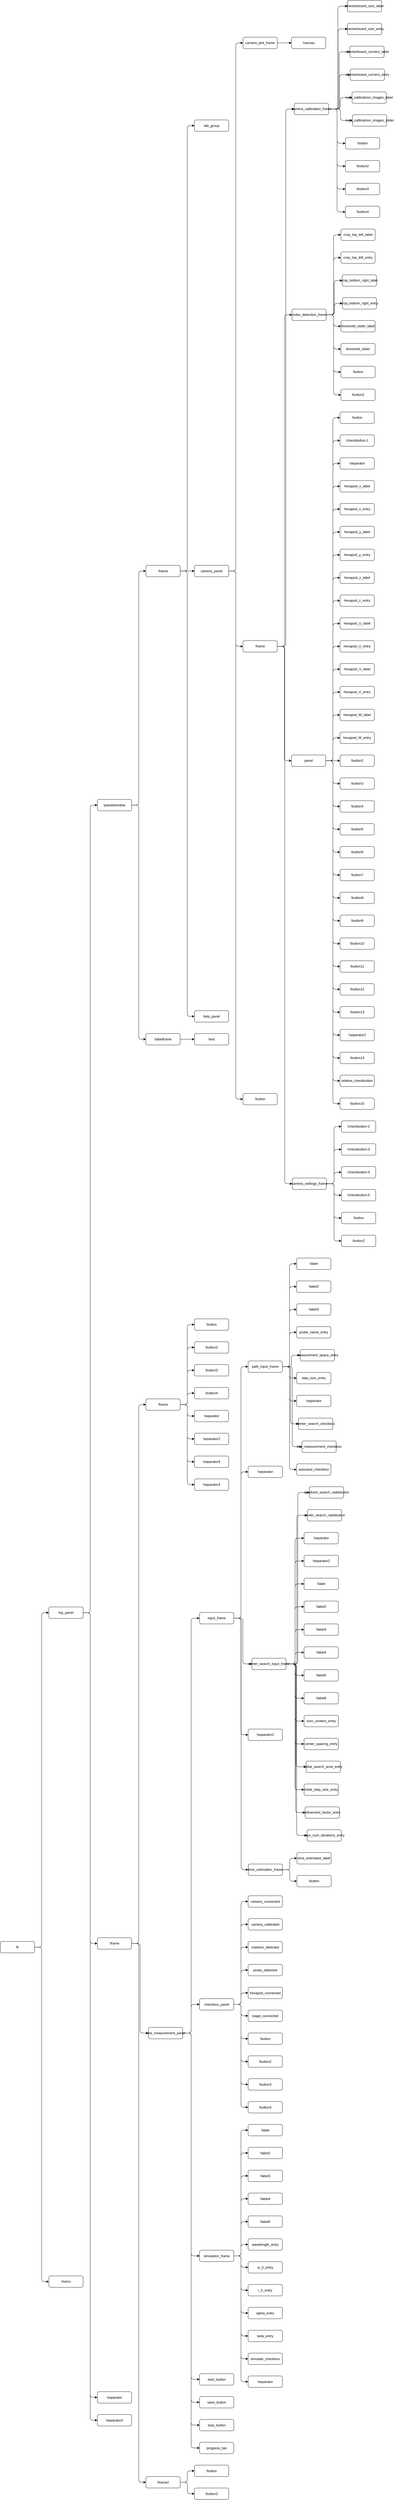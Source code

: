 <mxfile>
    <diagram name="Page-1" id="0">
        <mxGraphModel dx="4080" dy="2495" grid="1" gridSize="10" guides="1" tooltips="1" connect="1" arrows="1" fold="1" page="1" pageScale="1" pageWidth="827" pageHeight="1169" math="0" shadow="0">
            <root>
                <mxCell id="0"/>
                <mxCell id="1" parent="0"/>
                <mxCell id="2" value="tk" style="rounded=1;whiteSpace=wrap;html=1;" parent="1" vertex="1">
                    <mxGeometry y="7799.3" width="120" height="40" as="geometry"/>
                </mxCell>
                <mxCell id="3" value="top_panel" style="rounded=1;whiteSpace=wrap;html=1;" parent="1" vertex="1">
                    <mxGeometry x="170" y="6629.156" width="120" height="40" as="geometry"/>
                </mxCell>
                <mxCell id="4" value="!panedwindow" style="rounded=1;whiteSpace=wrap;html=1;" parent="1" vertex="1">
                    <mxGeometry x="340" y="3803.796" width="120" height="40" as="geometry"/>
                </mxCell>
                <mxCell id="5" value="!frame" style="rounded=1;whiteSpace=wrap;html=1;" parent="1" vertex="1">
                    <mxGeometry x="510" y="2984.756" width="120" height="40" as="geometry"/>
                </mxCell>
                <mxCell id="6" value="tab_group" style="rounded=1;whiteSpace=wrap;html=1;" parent="1" vertex="1">
                    <mxGeometry x="680" y="1426.676" width="120" height="40" as="geometry"/>
                </mxCell>
                <mxCell id="7" value="camera_panel" style="rounded=1;whiteSpace=wrap;html=1;" parent="1" vertex="1">
                    <mxGeometry x="680" y="2984.756" width="120" height="40" as="geometry"/>
                </mxCell>
                <mxCell id="8" value="camera_plot_frame" style="rounded=1;whiteSpace=wrap;html=1;" parent="1" vertex="1">
                    <mxGeometry x="850" y="1137.156" width="120" height="40" as="geometry"/>
                </mxCell>
                <mxCell id="9" value="!canvas" style="rounded=1;whiteSpace=wrap;html=1;" parent="1" vertex="1">
                    <mxGeometry x="1020" y="1137.156" width="120" height="40" as="geometry"/>
                </mxCell>
                <mxCell id="10" value="!frame" style="rounded=1;whiteSpace=wrap;html=1;" parent="1" vertex="1">
                    <mxGeometry x="850" y="3248.356" width="120" height="40" as="geometry"/>
                </mxCell>
                <mxCell id="11" value="camera_calibration_frame" style="rounded=1;whiteSpace=wrap;html=1;" parent="1" vertex="1">
                    <mxGeometry x="1029.5" y="1368.356" width="120" height="40" as="geometry"/>
                </mxCell>
                <mxCell id="12" value="checkerboard_size_label" style="rounded=1;whiteSpace=wrap;html=1;" parent="1" vertex="1">
                    <mxGeometry x="1215.5" y="1008.356" width="120" height="40" as="geometry"/>
                </mxCell>
                <mxCell id="13" value="checkerboard_size_entry" style="rounded=1;whiteSpace=wrap;html=1;" parent="1" vertex="1">
                    <mxGeometry x="1216.0" y="1088.356" width="120" height="40" as="geometry"/>
                </mxCell>
                <mxCell id="14" value="checkerboard_corners_label" style="rounded=1;whiteSpace=wrap;html=1;" parent="1" vertex="1">
                    <mxGeometry x="1224.5" y="1168.356" width="120" height="40" as="geometry"/>
                </mxCell>
                <mxCell id="15" value="checkerboard_corners_entry" style="rounded=1;whiteSpace=wrap;html=1;" parent="1" vertex="1">
                    <mxGeometry x="1225.5" y="1248.356" width="120" height="40" as="geometry"/>
                </mxCell>
                <mxCell id="16" value="num_calibratrion_images_label" style="rounded=1;whiteSpace=wrap;html=1;" parent="1" vertex="1">
                    <mxGeometry x="1232" y="1328.356" width="120" height="40" as="geometry"/>
                </mxCell>
                <mxCell id="17" value="num_calibratrion_images_slider" style="rounded=1;whiteSpace=wrap;html=1;" parent="1" vertex="1">
                    <mxGeometry x="1233.5" y="1408.356" width="120" height="40" as="geometry"/>
                </mxCell>
                <mxCell id="18" value="!button" style="rounded=1;whiteSpace=wrap;html=1;" parent="1" vertex="1">
                    <mxGeometry x="1209.0" y="1488.356" width="120" height="40" as="geometry"/>
                </mxCell>
                <mxCell id="19" value="!button2" style="rounded=1;whiteSpace=wrap;html=1;" parent="1" vertex="1">
                    <mxGeometry x="1209.0" y="1568.356" width="120" height="40" as="geometry"/>
                </mxCell>
                <mxCell id="20" value="!button3" style="rounded=1;whiteSpace=wrap;html=1;" parent="1" vertex="1">
                    <mxGeometry x="1209.0" y="1648.356" width="120" height="40" as="geometry"/>
                </mxCell>
                <mxCell id="21" value="!button4" style="rounded=1;whiteSpace=wrap;html=1;" parent="1" vertex="1">
                    <mxGeometry x="1209.0" y="1728.356" width="120" height="40" as="geometry"/>
                </mxCell>
                <mxCell id="22" value="probe_detection_frame" style="rounded=1;whiteSpace=wrap;html=1;" parent="1" vertex="1">
                    <mxGeometry x="1021.5" y="2088.356" width="120" height="40" as="geometry"/>
                </mxCell>
                <mxCell id="23" value="crop_top_left_label" style="rounded=1;whiteSpace=wrap;html=1;" parent="1" vertex="1">
                    <mxGeometry x="1193" y="1808.356" width="120" height="40" as="geometry"/>
                </mxCell>
                <mxCell id="24" value="crop_top_left_entry" style="rounded=1;whiteSpace=wrap;html=1;" parent="1" vertex="1">
                    <mxGeometry x="1193" y="1888.356" width="120" height="40" as="geometry"/>
                </mxCell>
                <mxCell id="25" value="crop_bottom_right_label" style="rounded=1;whiteSpace=wrap;html=1;" parent="1" vertex="1">
                    <mxGeometry x="1197.5" y="1968.356" width="120" height="40" as="geometry"/>
                </mxCell>
                <mxCell id="26" value="crop_bottom_right_entry" style="rounded=1;whiteSpace=wrap;html=1;" parent="1" vertex="1">
                    <mxGeometry x="1198" y="2048.356" width="120" height="40" as="geometry"/>
                </mxCell>
                <mxCell id="27" value="threshold_slider_label" style="rounded=1;whiteSpace=wrap;html=1;" parent="1" vertex="1">
                    <mxGeometry x="1193" y="2128.356" width="120" height="40" as="geometry"/>
                </mxCell>
                <mxCell id="28" value="threshold_slider" style="rounded=1;whiteSpace=wrap;html=1;" parent="1" vertex="1">
                    <mxGeometry x="1193" y="2208.356" width="120" height="40" as="geometry"/>
                </mxCell>
                <mxCell id="29" value="!button" style="rounded=1;whiteSpace=wrap;html=1;" parent="1" vertex="1">
                    <mxGeometry x="1193" y="2288.356" width="120" height="40" as="geometry"/>
                </mxCell>
                <mxCell id="30" value="!button2" style="rounded=1;whiteSpace=wrap;html=1;" parent="1" vertex="1">
                    <mxGeometry x="1193" y="2368.356" width="120" height="40" as="geometry"/>
                </mxCell>
                <mxCell id="31" value="panel" style="rounded=1;whiteSpace=wrap;html=1;" parent="1" vertex="1">
                    <mxGeometry x="1020" y="3648.356" width="120" height="40" as="geometry"/>
                </mxCell>
                <mxCell id="32" value="!button" style="rounded=1;whiteSpace=wrap;html=1;" parent="1" vertex="1">
                    <mxGeometry x="1190" y="2448.356" width="120" height="40" as="geometry"/>
                </mxCell>
                <mxCell id="33" value="!checkbutton-1" style="rounded=1;whiteSpace=wrap;html=1;" parent="1" vertex="1">
                    <mxGeometry x="1190" y="2528.356" width="120" height="40" as="geometry"/>
                </mxCell>
                <mxCell id="34" value="!separator" style="rounded=1;whiteSpace=wrap;html=1;" parent="1" vertex="1">
                    <mxGeometry x="1190" y="2608.356" width="120" height="40" as="geometry"/>
                </mxCell>
                <mxCell id="35" value="hexapod_x_label" style="rounded=1;whiteSpace=wrap;html=1;" parent="1" vertex="1">
                    <mxGeometry x="1190" y="2688.356" width="120" height="40" as="geometry"/>
                </mxCell>
                <mxCell id="36" value="hexapod_x_entry" style="rounded=1;whiteSpace=wrap;html=1;" parent="1" vertex="1">
                    <mxGeometry x="1190" y="2768.356" width="120" height="40" as="geometry"/>
                </mxCell>
                <mxCell id="37" value="hexapod_y_label" style="rounded=1;whiteSpace=wrap;html=1;" parent="1" vertex="1">
                    <mxGeometry x="1190" y="2848.356" width="120" height="40" as="geometry"/>
                </mxCell>
                <mxCell id="38" value="hexapod_y_entry" style="rounded=1;whiteSpace=wrap;html=1;" parent="1" vertex="1">
                    <mxGeometry x="1190" y="2928.356" width="120" height="40" as="geometry"/>
                </mxCell>
                <mxCell id="39" value="hexapod_z_label" style="rounded=1;whiteSpace=wrap;html=1;" parent="1" vertex="1">
                    <mxGeometry x="1190" y="3008.356" width="120" height="40" as="geometry"/>
                </mxCell>
                <mxCell id="40" value="hexapod_z_entry" style="rounded=1;whiteSpace=wrap;html=1;" parent="1" vertex="1">
                    <mxGeometry x="1190" y="3088.356" width="120" height="40" as="geometry"/>
                </mxCell>
                <mxCell id="41" value="hexapod_U_label" style="rounded=1;whiteSpace=wrap;html=1;" parent="1" vertex="1">
                    <mxGeometry x="1190" y="3168.356" width="120" height="40" as="geometry"/>
                </mxCell>
                <mxCell id="42" value="hexapod_U_entry" style="rounded=1;whiteSpace=wrap;html=1;" parent="1" vertex="1">
                    <mxGeometry x="1190" y="3248.356" width="120" height="40" as="geometry"/>
                </mxCell>
                <mxCell id="43" value="hexapod_V_label" style="rounded=1;whiteSpace=wrap;html=1;" parent="1" vertex="1">
                    <mxGeometry x="1190" y="3328.356" width="120" height="40" as="geometry"/>
                </mxCell>
                <mxCell id="44" value="hexapod_V_entry" style="rounded=1;whiteSpace=wrap;html=1;" parent="1" vertex="1">
                    <mxGeometry x="1190" y="3408.356" width="120" height="40" as="geometry"/>
                </mxCell>
                <mxCell id="45" value="hexapod_W_label" style="rounded=1;whiteSpace=wrap;html=1;" parent="1" vertex="1">
                    <mxGeometry x="1190" y="3488.356" width="120" height="40" as="geometry"/>
                </mxCell>
                <mxCell id="46" value="hexapod_W_entry" style="rounded=1;whiteSpace=wrap;html=1;" parent="1" vertex="1">
                    <mxGeometry x="1190" y="3568.356" width="120" height="40" as="geometry"/>
                </mxCell>
                <mxCell id="47" value="!button2" style="rounded=1;whiteSpace=wrap;html=1;" parent="1" vertex="1">
                    <mxGeometry x="1190" y="3648.356" width="120" height="40" as="geometry"/>
                </mxCell>
                <mxCell id="48" value="!button3" style="rounded=1;whiteSpace=wrap;html=1;" parent="1" vertex="1">
                    <mxGeometry x="1190" y="3728.356" width="120" height="40" as="geometry"/>
                </mxCell>
                <mxCell id="49" value="!button4" style="rounded=1;whiteSpace=wrap;html=1;" parent="1" vertex="1">
                    <mxGeometry x="1190" y="3808.356" width="120" height="40" as="geometry"/>
                </mxCell>
                <mxCell id="50" value="!button5" style="rounded=1;whiteSpace=wrap;html=1;" parent="1" vertex="1">
                    <mxGeometry x="1190" y="3888.356" width="120" height="40" as="geometry"/>
                </mxCell>
                <mxCell id="51" value="!button6" style="rounded=1;whiteSpace=wrap;html=1;" parent="1" vertex="1">
                    <mxGeometry x="1190" y="3968.356" width="120" height="40" as="geometry"/>
                </mxCell>
                <mxCell id="52" value="!button7" style="rounded=1;whiteSpace=wrap;html=1;" parent="1" vertex="1">
                    <mxGeometry x="1190" y="4048.356" width="120" height="40" as="geometry"/>
                </mxCell>
                <mxCell id="53" value="!button8" style="rounded=1;whiteSpace=wrap;html=1;" parent="1" vertex="1">
                    <mxGeometry x="1190" y="4128.356" width="120" height="40" as="geometry"/>
                </mxCell>
                <mxCell id="54" value="!button9" style="rounded=1;whiteSpace=wrap;html=1;" parent="1" vertex="1">
                    <mxGeometry x="1190" y="4208.356" width="120" height="40" as="geometry"/>
                </mxCell>
                <mxCell id="55" value="!button10" style="rounded=1;whiteSpace=wrap;html=1;" parent="1" vertex="1">
                    <mxGeometry x="1190" y="4288.356" width="120" height="40" as="geometry"/>
                </mxCell>
                <mxCell id="56" value="!button11" style="rounded=1;whiteSpace=wrap;html=1;" parent="1" vertex="1">
                    <mxGeometry x="1190" y="4368.356" width="120" height="40" as="geometry"/>
                </mxCell>
                <mxCell id="57" value="!button12" style="rounded=1;whiteSpace=wrap;html=1;" parent="1" vertex="1">
                    <mxGeometry x="1190" y="4448.356" width="120" height="40" as="geometry"/>
                </mxCell>
                <mxCell id="58" value="!button13" style="rounded=1;whiteSpace=wrap;html=1;" parent="1" vertex="1">
                    <mxGeometry x="1190" y="4528.356" width="120" height="40" as="geometry"/>
                </mxCell>
                <mxCell id="59" value="!separator2" style="rounded=1;whiteSpace=wrap;html=1;" parent="1" vertex="1">
                    <mxGeometry x="1190" y="4608.356" width="120" height="40" as="geometry"/>
                </mxCell>
                <mxCell id="60" value="!button14" style="rounded=1;whiteSpace=wrap;html=1;" parent="1" vertex="1">
                    <mxGeometry x="1190" y="4688.356" width="120" height="40" as="geometry"/>
                </mxCell>
                <mxCell id="61" value="relative_checkbutton" style="rounded=1;whiteSpace=wrap;html=1;" parent="1" vertex="1">
                    <mxGeometry x="1190" y="4768.356" width="120" height="40" as="geometry"/>
                </mxCell>
                <mxCell id="62" value="!button15" style="rounded=1;whiteSpace=wrap;html=1;" parent="1" vertex="1">
                    <mxGeometry x="1190" y="4848.356" width="120" height="40" as="geometry"/>
                </mxCell>
                <mxCell id="63" value="camera_settings_frame" style="rounded=1;whiteSpace=wrap;html=1;" parent="1" vertex="1">
                    <mxGeometry x="1022.5" y="5128.356" width="120" height="40" as="geometry"/>
                </mxCell>
                <mxCell id="64" value="!checkbutton-2" style="rounded=1;whiteSpace=wrap;html=1;" parent="1" vertex="1">
                    <mxGeometry x="1195" y="4928.356" width="120" height="40" as="geometry"/>
                </mxCell>
                <mxCell id="65" value="!checkbutton-3" style="rounded=1;whiteSpace=wrap;html=1;" parent="1" vertex="1">
                    <mxGeometry x="1195" y="5008.356" width="120" height="40" as="geometry"/>
                </mxCell>
                <mxCell id="66" value="!checkbutton-4" style="rounded=1;whiteSpace=wrap;html=1;" parent="1" vertex="1">
                    <mxGeometry x="1195" y="5088.356" width="120" height="40" as="geometry"/>
                </mxCell>
                <mxCell id="67" value="!checkbutton-5" style="rounded=1;whiteSpace=wrap;html=1;" parent="1" vertex="1">
                    <mxGeometry x="1195" y="5168.356" width="120" height="40" as="geometry"/>
                </mxCell>
                <mxCell id="68" value="!button" style="rounded=1;whiteSpace=wrap;html=1;" parent="1" vertex="1">
                    <mxGeometry x="1195" y="5248.356" width="120" height="40" as="geometry"/>
                </mxCell>
                <mxCell id="69" value="!button2" style="rounded=1;whiteSpace=wrap;html=1;" parent="1" vertex="1">
                    <mxGeometry x="1195" y="5328.356" width="120" height="40" as="geometry"/>
                </mxCell>
                <mxCell id="70" value="!button" style="rounded=1;whiteSpace=wrap;html=1;" parent="1" vertex="1">
                    <mxGeometry x="850" y="4832.356" width="120" height="40" as="geometry"/>
                </mxCell>
                <mxCell id="71" value="help_panel" style="rounded=1;whiteSpace=wrap;html=1;" parent="1" vertex="1">
                    <mxGeometry x="680" y="4542.836" width="120" height="40" as="geometry"/>
                </mxCell>
                <mxCell id="72" value="!labelframe" style="rounded=1;whiteSpace=wrap;html=1;" parent="1" vertex="1">
                    <mxGeometry x="510" y="4622.836" width="120" height="40" as="geometry"/>
                </mxCell>
                <mxCell id="73" value="!text" style="rounded=1;whiteSpace=wrap;html=1;" parent="1" vertex="1">
                    <mxGeometry x="680" y="4622.836" width="120" height="40" as="geometry"/>
                </mxCell>
                <mxCell id="74" value="!frame" style="rounded=1;whiteSpace=wrap;html=1;" parent="1" vertex="1">
                    <mxGeometry x="340" y="7786.356" width="120" height="40" as="geometry"/>
                </mxCell>
                <mxCell id="75" value="!frame" style="rounded=1;whiteSpace=wrap;html=1;" parent="1" vertex="1">
                    <mxGeometry x="510" y="5901.156" width="120" height="40" as="geometry"/>
                </mxCell>
                <mxCell id="76" value="!button" style="rounded=1;whiteSpace=wrap;html=1;" parent="1" vertex="1">
                    <mxGeometry x="680" y="5621.156" width="120" height="40" as="geometry"/>
                </mxCell>
                <mxCell id="77" value="!button2" style="rounded=1;whiteSpace=wrap;html=1;" parent="1" vertex="1">
                    <mxGeometry x="680" y="5701.156" width="120" height="40" as="geometry"/>
                </mxCell>
                <mxCell id="78" value="!button3" style="rounded=1;whiteSpace=wrap;html=1;" parent="1" vertex="1">
                    <mxGeometry x="680" y="5781.156" width="120" height="40" as="geometry"/>
                </mxCell>
                <mxCell id="79" value="!button4" style="rounded=1;whiteSpace=wrap;html=1;" parent="1" vertex="1">
                    <mxGeometry x="680" y="5861.156" width="120" height="40" as="geometry"/>
                </mxCell>
                <mxCell id="80" value="!separator" style="rounded=1;whiteSpace=wrap;html=1;" parent="1" vertex="1">
                    <mxGeometry x="680" y="5941.156" width="120" height="40" as="geometry"/>
                </mxCell>
                <mxCell id="81" value="!separator2" style="rounded=1;whiteSpace=wrap;html=1;" parent="1" vertex="1">
                    <mxGeometry x="680" y="6021.156" width="120" height="40" as="geometry"/>
                </mxCell>
                <mxCell id="82" value="!separator3" style="rounded=1;whiteSpace=wrap;html=1;" parent="1" vertex="1">
                    <mxGeometry x="680" y="6101.156" width="120" height="40" as="geometry"/>
                </mxCell>
                <mxCell id="83" value="!separator4" style="rounded=1;whiteSpace=wrap;html=1;" parent="1" vertex="1">
                    <mxGeometry x="680" y="6181.156" width="120" height="40" as="geometry"/>
                </mxCell>
                <mxCell id="84" value="new_measurement_panel" style="rounded=1;whiteSpace=wrap;html=1;" parent="1" vertex="1">
                    <mxGeometry x="519.0" y="8099.956" width="120" height="40" as="geometry"/>
                </mxCell>
                <mxCell id="85" value="input_frame" style="rounded=1;whiteSpace=wrap;html=1;" parent="1" vertex="1">
                    <mxGeometry x="698.0" y="6648.356" width="120" height="40" as="geometry"/>
                </mxCell>
                <mxCell id="86" value="path_input_frame" style="rounded=1;whiteSpace=wrap;html=1;" parent="1" vertex="1">
                    <mxGeometry x="868.0" y="5768.356" width="120" height="40" as="geometry"/>
                </mxCell>
                <mxCell id="87" value="!label" style="rounded=1;whiteSpace=wrap;html=1;" parent="1" vertex="1">
                    <mxGeometry x="1038" y="5408.356" width="120" height="40" as="geometry"/>
                </mxCell>
                <mxCell id="88" value="!label2" style="rounded=1;whiteSpace=wrap;html=1;" parent="1" vertex="1">
                    <mxGeometry x="1038" y="5488.356" width="120" height="40" as="geometry"/>
                </mxCell>
                <mxCell id="89" value="!label3" style="rounded=1;whiteSpace=wrap;html=1;" parent="1" vertex="1">
                    <mxGeometry x="1038" y="5568.356" width="120" height="40" as="geometry"/>
                </mxCell>
                <mxCell id="90" value="probe_name_entry" style="rounded=1;whiteSpace=wrap;html=1;" parent="1" vertex="1">
                    <mxGeometry x="1038" y="5648.356" width="120" height="40" as="geometry"/>
                </mxCell>
                <mxCell id="91" value="measurement_space_entry" style="rounded=1;whiteSpace=wrap;html=1;" parent="1" vertex="1">
                    <mxGeometry x="1050.5" y="5728.356" width="120" height="40" as="geometry"/>
                </mxCell>
                <mxCell id="92" value="step_size_entry" style="rounded=1;whiteSpace=wrap;html=1;" parent="1" vertex="1">
                    <mxGeometry x="1038" y="5808.356" width="120" height="40" as="geometry"/>
                </mxCell>
                <mxCell id="93" value="!separator" style="rounded=1;whiteSpace=wrap;html=1;" parent="1" vertex="1">
                    <mxGeometry x="1038" y="5888.356" width="120" height="40" as="geometry"/>
                </mxCell>
                <mxCell id="94" value="center_search_checkbox" style="rounded=1;whiteSpace=wrap;html=1;" parent="1" vertex="1">
                    <mxGeometry x="1044.5" y="5968.356" width="120" height="40" as="geometry"/>
                </mxCell>
                <mxCell id="95" value="box_measurement_checkbox" style="rounded=1;whiteSpace=wrap;html=1;" parent="1" vertex="1">
                    <mxGeometry x="1056.5" y="6048.356" width="120" height="40" as="geometry"/>
                </mxCell>
                <mxCell id="96" value="autosave_checkbox" style="rounded=1;whiteSpace=wrap;html=1;" parent="1" vertex="1">
                    <mxGeometry x="1038" y="6128.356" width="120" height="40" as="geometry"/>
                </mxCell>
                <mxCell id="97" value="!separator" style="rounded=1;whiteSpace=wrap;html=1;" parent="1" vertex="1">
                    <mxGeometry x="868.0" y="6136.356" width="120" height="40" as="geometry"/>
                </mxCell>
                <mxCell id="98" value="center_search_input_frame" style="rounded=1;whiteSpace=wrap;html=1;" parent="1" vertex="1">
                    <mxGeometry x="881.0" y="6808.356" width="120" height="40" as="geometry"/>
                </mxCell>
                <mxCell id="99" value="quadrant_search_radiobutton" style="rounded=1;whiteSpace=wrap;html=1;" parent="1" vertex="1">
                    <mxGeometry x="1082.5" y="6208.356" width="120" height="40" as="geometry"/>
                </mxCell>
                <mxCell id="100" value="center_search_radiobutton" style="rounded=1;whiteSpace=wrap;html=1;" parent="1" vertex="1">
                    <mxGeometry x="1075.5" y="6288.356" width="120" height="40" as="geometry"/>
                </mxCell>
                <mxCell id="101" value="!separator" style="rounded=1;whiteSpace=wrap;html=1;" parent="1" vertex="1">
                    <mxGeometry x="1064.0" y="6368.356" width="120" height="40" as="geometry"/>
                </mxCell>
                <mxCell id="102" value="!separator2" style="rounded=1;whiteSpace=wrap;html=1;" parent="1" vertex="1">
                    <mxGeometry x="1064.0" y="6448.356" width="120" height="40" as="geometry"/>
                </mxCell>
                <mxCell id="103" value="!label" style="rounded=1;whiteSpace=wrap;html=1;" parent="1" vertex="1">
                    <mxGeometry x="1064.0" y="6528.356" width="120" height="40" as="geometry"/>
                </mxCell>
                <mxCell id="104" value="!label2" style="rounded=1;whiteSpace=wrap;html=1;" parent="1" vertex="1">
                    <mxGeometry x="1064.0" y="6608.356" width="120" height="40" as="geometry"/>
                </mxCell>
                <mxCell id="105" value="!label3" style="rounded=1;whiteSpace=wrap;html=1;" parent="1" vertex="1">
                    <mxGeometry x="1064.0" y="6688.356" width="120" height="40" as="geometry"/>
                </mxCell>
                <mxCell id="106" value="!label4" style="rounded=1;whiteSpace=wrap;html=1;" parent="1" vertex="1">
                    <mxGeometry x="1064.0" y="6768.356" width="120" height="40" as="geometry"/>
                </mxCell>
                <mxCell id="107" value="!label5" style="rounded=1;whiteSpace=wrap;html=1;" parent="1" vertex="1">
                    <mxGeometry x="1064.0" y="6848.356" width="120" height="40" as="geometry"/>
                </mxCell>
                <mxCell id="108" value="!label6" style="rounded=1;whiteSpace=wrap;html=1;" parent="1" vertex="1">
                    <mxGeometry x="1064.0" y="6928.356" width="120" height="40" as="geometry"/>
                </mxCell>
                <mxCell id="109" value="num_centers_entry" style="rounded=1;whiteSpace=wrap;html=1;" parent="1" vertex="1">
                    <mxGeometry x="1064.0" y="7008.356" width="120" height="40" as="geometry"/>
                </mxCell>
                <mxCell id="110" value="center_spacing_entry" style="rounded=1;whiteSpace=wrap;html=1;" parent="1" vertex="1">
                    <mxGeometry x="1064.0" y="7088.356" width="120" height="40" as="geometry"/>
                </mxCell>
                <mxCell id="111" value="initial_search_area_entry" style="rounded=1;whiteSpace=wrap;html=1;" parent="1" vertex="1">
                    <mxGeometry x="1071.0" y="7168.356" width="120" height="40" as="geometry"/>
                </mxCell>
                <mxCell id="112" value="initial_step_size_entry" style="rounded=1;whiteSpace=wrap;html=1;" parent="1" vertex="1">
                    <mxGeometry x="1064.0" y="7248.356" width="120" height="40" as="geometry"/>
                </mxCell>
                <mxCell id="113" value="refinement_factor_entry" style="rounded=1;whiteSpace=wrap;html=1;" parent="1" vertex="1">
                    <mxGeometry x="1067.5" y="7328.356" width="120" height="40" as="geometry"/>
                </mxCell>
                <mxCell id="114" value="max_num_iterations_entry" style="rounded=1;whiteSpace=wrap;html=1;" parent="1" vertex="1">
                    <mxGeometry x="1074.5" y="7408.356" width="120" height="40" as="geometry"/>
                </mxCell>
                <mxCell id="115" value="!separator2" style="rounded=1;whiteSpace=wrap;html=1;" parent="1" vertex="1">
                    <mxGeometry x="868.0" y="7056.356" width="120" height="40" as="geometry"/>
                </mxCell>
                <mxCell id="116" value="time_estimation_frame" style="rounded=1;whiteSpace=wrap;html=1;" parent="1" vertex="1">
                    <mxGeometry x="868.5" y="7528.356" width="120" height="40" as="geometry"/>
                </mxCell>
                <mxCell id="117" value="time_estimated_label" style="rounded=1;whiteSpace=wrap;html=1;" parent="1" vertex="1">
                    <mxGeometry x="1039.0" y="7488.356" width="120" height="40" as="geometry"/>
                </mxCell>
                <mxCell id="118" value="!button" style="rounded=1;whiteSpace=wrap;html=1;" parent="1" vertex="1">
                    <mxGeometry x="1039.0" y="7568.356" width="120" height="40" as="geometry"/>
                </mxCell>
                <mxCell id="119" value="checkbox_panel" style="rounded=1;whiteSpace=wrap;html=1;" parent="1" vertex="1">
                    <mxGeometry x="698.0" y="7999.556" width="120" height="40" as="geometry"/>
                </mxCell>
                <mxCell id="120" value="camera_connected" style="rounded=1;whiteSpace=wrap;html=1;" parent="1" vertex="1">
                    <mxGeometry x="868.0" y="7639.556" width="120" height="40" as="geometry"/>
                </mxCell>
                <mxCell id="121" value="camera_calibrated" style="rounded=1;whiteSpace=wrap;html=1;" parent="1" vertex="1">
                    <mxGeometry x="868.0" y="7719.556" width="120" height="40" as="geometry"/>
                </mxCell>
                <mxCell id="122" value="markers_detected" style="rounded=1;whiteSpace=wrap;html=1;" parent="1" vertex="1">
                    <mxGeometry x="868.0" y="7799.556" width="120" height="40" as="geometry"/>
                </mxCell>
                <mxCell id="123" value="probe_detected" style="rounded=1;whiteSpace=wrap;html=1;" parent="1" vertex="1">
                    <mxGeometry x="868.0" y="7879.556" width="120" height="40" as="geometry"/>
                </mxCell>
                <mxCell id="124" value="hexapod_connected" style="rounded=1;whiteSpace=wrap;html=1;" parent="1" vertex="1">
                    <mxGeometry x="868.0" y="7959.556" width="120" height="40" as="geometry"/>
                </mxCell>
                <mxCell id="125" value="stage_connected" style="rounded=1;whiteSpace=wrap;html=1;" parent="1" vertex="1">
                    <mxGeometry x="868.0" y="8039.556" width="120" height="40" as="geometry"/>
                </mxCell>
                <mxCell id="126" value="!button" style="rounded=1;whiteSpace=wrap;html=1;" parent="1" vertex="1">
                    <mxGeometry x="868.0" y="8119.556" width="120" height="40" as="geometry"/>
                </mxCell>
                <mxCell id="127" value="!button2" style="rounded=1;whiteSpace=wrap;html=1;" parent="1" vertex="1">
                    <mxGeometry x="868.0" y="8199.556" width="120" height="40" as="geometry"/>
                </mxCell>
                <mxCell id="128" value="!button3" style="rounded=1;whiteSpace=wrap;html=1;" parent="1" vertex="1">
                    <mxGeometry x="868.0" y="8279.556" width="120" height="40" as="geometry"/>
                </mxCell>
                <mxCell id="129" value="!button4" style="rounded=1;whiteSpace=wrap;html=1;" parent="1" vertex="1">
                    <mxGeometry x="868.0" y="8359.556" width="120" height="40" as="geometry"/>
                </mxCell>
                <mxCell id="130" value="simulation_frame" style="rounded=1;whiteSpace=wrap;html=1;" parent="1" vertex="1">
                    <mxGeometry x="698.0" y="8879.556" width="120" height="40" as="geometry"/>
                </mxCell>
                <mxCell id="131" value="!label" style="rounded=1;whiteSpace=wrap;html=1;" parent="1" vertex="1">
                    <mxGeometry x="868.0" y="8439.556" width="120" height="40" as="geometry"/>
                </mxCell>
                <mxCell id="132" value="!label2" style="rounded=1;whiteSpace=wrap;html=1;" parent="1" vertex="1">
                    <mxGeometry x="868.0" y="8519.556" width="120" height="40" as="geometry"/>
                </mxCell>
                <mxCell id="133" value="!label3" style="rounded=1;whiteSpace=wrap;html=1;" parent="1" vertex="1">
                    <mxGeometry x="868.0" y="8599.556" width="120" height="40" as="geometry"/>
                </mxCell>
                <mxCell id="134" value="!label4" style="rounded=1;whiteSpace=wrap;html=1;" parent="1" vertex="1">
                    <mxGeometry x="868.0" y="8679.556" width="120" height="40" as="geometry"/>
                </mxCell>
                <mxCell id="135" value="!label5" style="rounded=1;whiteSpace=wrap;html=1;" parent="1" vertex="1">
                    <mxGeometry x="868.0" y="8759.556" width="120" height="40" as="geometry"/>
                </mxCell>
                <mxCell id="136" value="wavelength_entry" style="rounded=1;whiteSpace=wrap;html=1;" parent="1" vertex="1">
                    <mxGeometry x="868.0" y="8839.556" width="120" height="40" as="geometry"/>
                </mxCell>
                <mxCell id="137" value="w_0_entry" style="rounded=1;whiteSpace=wrap;html=1;" parent="1" vertex="1">
                    <mxGeometry x="868.0" y="8919.556" width="120" height="40" as="geometry"/>
                </mxCell>
                <mxCell id="138" value="i_0_entry" style="rounded=1;whiteSpace=wrap;html=1;" parent="1" vertex="1">
                    <mxGeometry x="868.0" y="8999.556" width="120" height="40" as="geometry"/>
                </mxCell>
                <mxCell id="139" value="alpha_entry" style="rounded=1;whiteSpace=wrap;html=1;" parent="1" vertex="1">
                    <mxGeometry x="868.0" y="9079.556" width="120" height="40" as="geometry"/>
                </mxCell>
                <mxCell id="140" value="beta_entry" style="rounded=1;whiteSpace=wrap;html=1;" parent="1" vertex="1">
                    <mxGeometry x="868.0" y="9159.556" width="120" height="40" as="geometry"/>
                </mxCell>
                <mxCell id="141" value="simulate_checkbox" style="rounded=1;whiteSpace=wrap;html=1;" parent="1" vertex="1">
                    <mxGeometry x="868.0" y="9239.556" width="120" height="40" as="geometry"/>
                </mxCell>
                <mxCell id="142" value="!separator" style="rounded=1;whiteSpace=wrap;html=1;" parent="1" vertex="1">
                    <mxGeometry x="868.0" y="9319.556" width="120" height="40" as="geometry"/>
                </mxCell>
                <mxCell id="143" value="start_button" style="rounded=1;whiteSpace=wrap;html=1;" parent="1" vertex="1">
                    <mxGeometry x="698.0" y="9311.556" width="120" height="40" as="geometry"/>
                </mxCell>
                <mxCell id="144" value="save_button" style="rounded=1;whiteSpace=wrap;html=1;" parent="1" vertex="1">
                    <mxGeometry x="698.0" y="9391.556" width="120" height="40" as="geometry"/>
                </mxCell>
                <mxCell id="145" value="stop_button" style="rounded=1;whiteSpace=wrap;html=1;" parent="1" vertex="1">
                    <mxGeometry x="698.0" y="9471.556" width="120" height="40" as="geometry"/>
                </mxCell>
                <mxCell id="146" value="progress_bar" style="rounded=1;whiteSpace=wrap;html=1;" parent="1" vertex="1">
                    <mxGeometry x="698.0" y="9551.556" width="120" height="40" as="geometry"/>
                </mxCell>
                <mxCell id="147" value="!frame2" style="rounded=1;whiteSpace=wrap;html=1;" parent="1" vertex="1">
                    <mxGeometry x="510" y="9671.556" width="120" height="40" as="geometry"/>
                </mxCell>
                <mxCell id="148" value="!button" style="rounded=1;whiteSpace=wrap;html=1;" parent="1" vertex="1">
                    <mxGeometry x="680" y="9631.556" width="120" height="40" as="geometry"/>
                </mxCell>
                <mxCell id="149" value="!button2" style="rounded=1;whiteSpace=wrap;html=1;" parent="1" vertex="1">
                    <mxGeometry x="680" y="9711.556" width="120" height="40" as="geometry"/>
                </mxCell>
                <mxCell id="150" value="!separator" style="rounded=1;whiteSpace=wrap;html=1;" parent="1" vertex="1">
                    <mxGeometry x="340" y="9374.516" width="120" height="40" as="geometry"/>
                </mxCell>
                <mxCell id="151" value="!separator2" style="rounded=1;whiteSpace=wrap;html=1;" parent="1" vertex="1">
                    <mxGeometry x="340" y="9454.516" width="120" height="40" as="geometry"/>
                </mxCell>
                <mxCell id="152" value="!menu" style="rounded=1;whiteSpace=wrap;html=1;" parent="1" vertex="1">
                    <mxGeometry x="170" y="8969.444" width="120" height="40" as="geometry"/>
                </mxCell>
                <mxCell id="153" style="edgeStyle=elbowEdgeStyle;elbow=horizontal;rounded=1;orthogonalLoop=1;" parent="1" source="2" target="3" edge="1">
                    <mxGeometry relative="1" as="geometry"/>
                </mxCell>
                <mxCell id="154" style="edgeStyle=elbowEdgeStyle;elbow=horizontal;rounded=1;orthogonalLoop=1;" parent="1" source="3" target="4" edge="1">
                    <mxGeometry relative="1" as="geometry"/>
                </mxCell>
                <mxCell id="155" style="edgeStyle=elbowEdgeStyle;elbow=horizontal;rounded=1;orthogonalLoop=1;" parent="1" source="4" target="5" edge="1">
                    <mxGeometry relative="1" as="geometry"/>
                </mxCell>
                <mxCell id="156" style="edgeStyle=elbowEdgeStyle;elbow=horizontal;rounded=1;orthogonalLoop=1;" parent="1" source="5" target="6" edge="1">
                    <mxGeometry relative="1" as="geometry"/>
                </mxCell>
                <mxCell id="157" style="edgeStyle=elbowEdgeStyle;elbow=horizontal;rounded=1;orthogonalLoop=1;" parent="1" source="5" target="7" edge="1">
                    <mxGeometry relative="1" as="geometry"/>
                </mxCell>
                <mxCell id="158" style="edgeStyle=elbowEdgeStyle;elbow=horizontal;rounded=1;orthogonalLoop=1;" parent="1" source="7" target="8" edge="1">
                    <mxGeometry relative="1" as="geometry"/>
                </mxCell>
                <mxCell id="159" style="edgeStyle=elbowEdgeStyle;elbow=horizontal;rounded=1;orthogonalLoop=1;" parent="1" source="8" target="9" edge="1">
                    <mxGeometry relative="1" as="geometry"/>
                </mxCell>
                <mxCell id="160" style="edgeStyle=elbowEdgeStyle;elbow=horizontal;rounded=1;orthogonalLoop=1;" parent="1" source="7" target="10" edge="1">
                    <mxGeometry relative="1" as="geometry"/>
                </mxCell>
                <mxCell id="161" style="edgeStyle=elbowEdgeStyle;elbow=horizontal;rounded=1;orthogonalLoop=1;" parent="1" source="10" target="11" edge="1">
                    <mxGeometry relative="1" as="geometry"/>
                </mxCell>
                <mxCell id="162" style="edgeStyle=elbowEdgeStyle;elbow=horizontal;rounded=1;orthogonalLoop=1;" parent="1" source="11" target="12" edge="1">
                    <mxGeometry relative="1" as="geometry"/>
                </mxCell>
                <mxCell id="163" style="edgeStyle=elbowEdgeStyle;elbow=horizontal;rounded=1;orthogonalLoop=1;" parent="1" source="11" target="13" edge="1">
                    <mxGeometry relative="1" as="geometry"/>
                </mxCell>
                <mxCell id="164" style="edgeStyle=elbowEdgeStyle;elbow=horizontal;rounded=1;orthogonalLoop=1;" parent="1" source="11" target="14" edge="1">
                    <mxGeometry relative="1" as="geometry"/>
                </mxCell>
                <mxCell id="165" style="edgeStyle=elbowEdgeStyle;elbow=horizontal;rounded=1;orthogonalLoop=1;" parent="1" source="11" target="15" edge="1">
                    <mxGeometry relative="1" as="geometry"/>
                </mxCell>
                <mxCell id="166" style="edgeStyle=elbowEdgeStyle;elbow=horizontal;rounded=1;orthogonalLoop=1;" parent="1" source="11" target="16" edge="1">
                    <mxGeometry relative="1" as="geometry"/>
                </mxCell>
                <mxCell id="167" style="edgeStyle=elbowEdgeStyle;elbow=horizontal;rounded=1;orthogonalLoop=1;" parent="1" source="11" target="17" edge="1">
                    <mxGeometry relative="1" as="geometry"/>
                </mxCell>
                <mxCell id="168" style="edgeStyle=elbowEdgeStyle;elbow=horizontal;rounded=1;orthogonalLoop=1;" parent="1" source="11" target="18" edge="1">
                    <mxGeometry relative="1" as="geometry"/>
                </mxCell>
                <mxCell id="169" style="edgeStyle=elbowEdgeStyle;elbow=horizontal;rounded=1;orthogonalLoop=1;" parent="1" source="11" target="19" edge="1">
                    <mxGeometry relative="1" as="geometry"/>
                </mxCell>
                <mxCell id="170" style="edgeStyle=elbowEdgeStyle;elbow=horizontal;rounded=1;orthogonalLoop=1;" parent="1" source="11" target="20" edge="1">
                    <mxGeometry relative="1" as="geometry"/>
                </mxCell>
                <mxCell id="171" style="edgeStyle=elbowEdgeStyle;elbow=horizontal;rounded=1;orthogonalLoop=1;" parent="1" source="11" target="21" edge="1">
                    <mxGeometry relative="1" as="geometry"/>
                </mxCell>
                <mxCell id="172" style="edgeStyle=elbowEdgeStyle;elbow=horizontal;rounded=1;orthogonalLoop=1;" parent="1" source="10" target="22" edge="1">
                    <mxGeometry relative="1" as="geometry"/>
                </mxCell>
                <mxCell id="173" style="edgeStyle=elbowEdgeStyle;elbow=horizontal;rounded=1;orthogonalLoop=1;" parent="1" source="22" target="23" edge="1">
                    <mxGeometry relative="1" as="geometry"/>
                </mxCell>
                <mxCell id="174" style="edgeStyle=elbowEdgeStyle;elbow=horizontal;rounded=1;orthogonalLoop=1;" parent="1" source="22" target="24" edge="1">
                    <mxGeometry relative="1" as="geometry"/>
                </mxCell>
                <mxCell id="175" style="edgeStyle=elbowEdgeStyle;elbow=horizontal;rounded=1;orthogonalLoop=1;" parent="1" source="22" target="25" edge="1">
                    <mxGeometry relative="1" as="geometry"/>
                </mxCell>
                <mxCell id="176" style="edgeStyle=elbowEdgeStyle;elbow=horizontal;rounded=1;orthogonalLoop=1;" parent="1" source="22" target="26" edge="1">
                    <mxGeometry relative="1" as="geometry"/>
                </mxCell>
                <mxCell id="177" style="edgeStyle=elbowEdgeStyle;elbow=horizontal;rounded=1;orthogonalLoop=1;" parent="1" source="22" target="27" edge="1">
                    <mxGeometry relative="1" as="geometry"/>
                </mxCell>
                <mxCell id="178" style="edgeStyle=elbowEdgeStyle;elbow=horizontal;rounded=1;orthogonalLoop=1;" parent="1" source="22" target="28" edge="1">
                    <mxGeometry relative="1" as="geometry"/>
                </mxCell>
                <mxCell id="179" style="edgeStyle=elbowEdgeStyle;elbow=horizontal;rounded=1;orthogonalLoop=1;" parent="1" source="22" target="29" edge="1">
                    <mxGeometry relative="1" as="geometry"/>
                </mxCell>
                <mxCell id="180" style="edgeStyle=elbowEdgeStyle;elbow=horizontal;rounded=1;orthogonalLoop=1;" parent="1" source="22" target="30" edge="1">
                    <mxGeometry relative="1" as="geometry"/>
                </mxCell>
                <mxCell id="181" style="edgeStyle=elbowEdgeStyle;elbow=horizontal;rounded=1;orthogonalLoop=1;" parent="1" source="10" target="31" edge="1">
                    <mxGeometry relative="1" as="geometry"/>
                </mxCell>
                <mxCell id="182" style="edgeStyle=elbowEdgeStyle;elbow=horizontal;rounded=1;orthogonalLoop=1;" parent="1" source="31" target="32" edge="1">
                    <mxGeometry relative="1" as="geometry"/>
                </mxCell>
                <mxCell id="183" style="edgeStyle=elbowEdgeStyle;elbow=horizontal;rounded=1;orthogonalLoop=1;" parent="1" source="31" target="33" edge="1">
                    <mxGeometry relative="1" as="geometry"/>
                </mxCell>
                <mxCell id="184" style="edgeStyle=elbowEdgeStyle;elbow=horizontal;rounded=1;orthogonalLoop=1;" parent="1" source="31" target="34" edge="1">
                    <mxGeometry relative="1" as="geometry"/>
                </mxCell>
                <mxCell id="185" style="edgeStyle=elbowEdgeStyle;elbow=horizontal;rounded=1;orthogonalLoop=1;" parent="1" source="31" target="35" edge="1">
                    <mxGeometry relative="1" as="geometry"/>
                </mxCell>
                <mxCell id="186" style="edgeStyle=elbowEdgeStyle;elbow=horizontal;rounded=1;orthogonalLoop=1;" parent="1" source="31" target="36" edge="1">
                    <mxGeometry relative="1" as="geometry"/>
                </mxCell>
                <mxCell id="187" style="edgeStyle=elbowEdgeStyle;elbow=horizontal;rounded=1;orthogonalLoop=1;" parent="1" source="31" target="37" edge="1">
                    <mxGeometry relative="1" as="geometry"/>
                </mxCell>
                <mxCell id="188" style="edgeStyle=elbowEdgeStyle;elbow=horizontal;rounded=1;orthogonalLoop=1;" parent="1" source="31" target="38" edge="1">
                    <mxGeometry relative="1" as="geometry"/>
                </mxCell>
                <mxCell id="189" style="edgeStyle=elbowEdgeStyle;elbow=horizontal;rounded=1;orthogonalLoop=1;" parent="1" source="31" target="39" edge="1">
                    <mxGeometry relative="1" as="geometry"/>
                </mxCell>
                <mxCell id="190" style="edgeStyle=elbowEdgeStyle;elbow=horizontal;rounded=1;orthogonalLoop=1;" parent="1" source="31" target="40" edge="1">
                    <mxGeometry relative="1" as="geometry"/>
                </mxCell>
                <mxCell id="191" style="edgeStyle=elbowEdgeStyle;elbow=horizontal;rounded=1;orthogonalLoop=1;" parent="1" source="31" target="41" edge="1">
                    <mxGeometry relative="1" as="geometry"/>
                </mxCell>
                <mxCell id="192" style="edgeStyle=elbowEdgeStyle;elbow=horizontal;rounded=1;orthogonalLoop=1;" parent="1" source="31" target="42" edge="1">
                    <mxGeometry relative="1" as="geometry"/>
                </mxCell>
                <mxCell id="193" style="edgeStyle=elbowEdgeStyle;elbow=horizontal;rounded=1;orthogonalLoop=1;" parent="1" source="31" target="43" edge="1">
                    <mxGeometry relative="1" as="geometry"/>
                </mxCell>
                <mxCell id="194" style="edgeStyle=elbowEdgeStyle;elbow=horizontal;rounded=1;orthogonalLoop=1;" parent="1" source="31" target="44" edge="1">
                    <mxGeometry relative="1" as="geometry"/>
                </mxCell>
                <mxCell id="195" style="edgeStyle=elbowEdgeStyle;elbow=horizontal;rounded=1;orthogonalLoop=1;" parent="1" source="31" target="45" edge="1">
                    <mxGeometry relative="1" as="geometry"/>
                </mxCell>
                <mxCell id="196" style="edgeStyle=elbowEdgeStyle;elbow=horizontal;rounded=1;orthogonalLoop=1;" parent="1" source="31" target="46" edge="1">
                    <mxGeometry relative="1" as="geometry"/>
                </mxCell>
                <mxCell id="197" style="edgeStyle=elbowEdgeStyle;elbow=horizontal;rounded=1;orthogonalLoop=1;" parent="1" source="31" target="47" edge="1">
                    <mxGeometry relative="1" as="geometry"/>
                </mxCell>
                <mxCell id="198" style="edgeStyle=elbowEdgeStyle;elbow=horizontal;rounded=1;orthogonalLoop=1;" parent="1" source="31" target="48" edge="1">
                    <mxGeometry relative="1" as="geometry"/>
                </mxCell>
                <mxCell id="199" style="edgeStyle=elbowEdgeStyle;elbow=horizontal;rounded=1;orthogonalLoop=1;" parent="1" source="31" target="49" edge="1">
                    <mxGeometry relative="1" as="geometry"/>
                </mxCell>
                <mxCell id="200" style="edgeStyle=elbowEdgeStyle;elbow=horizontal;rounded=1;orthogonalLoop=1;" parent="1" source="31" target="50" edge="1">
                    <mxGeometry relative="1" as="geometry"/>
                </mxCell>
                <mxCell id="201" style="edgeStyle=elbowEdgeStyle;elbow=horizontal;rounded=1;orthogonalLoop=1;" parent="1" source="31" target="51" edge="1">
                    <mxGeometry relative="1" as="geometry"/>
                </mxCell>
                <mxCell id="202" style="edgeStyle=elbowEdgeStyle;elbow=horizontal;rounded=1;orthogonalLoop=1;" parent="1" source="31" target="52" edge="1">
                    <mxGeometry relative="1" as="geometry"/>
                </mxCell>
                <mxCell id="203" style="edgeStyle=elbowEdgeStyle;elbow=horizontal;rounded=1;orthogonalLoop=1;" parent="1" source="31" target="53" edge="1">
                    <mxGeometry relative="1" as="geometry"/>
                </mxCell>
                <mxCell id="204" style="edgeStyle=elbowEdgeStyle;elbow=horizontal;rounded=1;orthogonalLoop=1;" parent="1" source="31" target="54" edge="1">
                    <mxGeometry relative="1" as="geometry"/>
                </mxCell>
                <mxCell id="205" style="edgeStyle=elbowEdgeStyle;elbow=horizontal;rounded=1;orthogonalLoop=1;" parent="1" source="31" target="55" edge="1">
                    <mxGeometry relative="1" as="geometry"/>
                </mxCell>
                <mxCell id="206" style="edgeStyle=elbowEdgeStyle;elbow=horizontal;rounded=1;orthogonalLoop=1;" parent="1" source="31" target="56" edge="1">
                    <mxGeometry relative="1" as="geometry"/>
                </mxCell>
                <mxCell id="207" style="edgeStyle=elbowEdgeStyle;elbow=horizontal;rounded=1;orthogonalLoop=1;" parent="1" source="31" target="57" edge="1">
                    <mxGeometry relative="1" as="geometry"/>
                </mxCell>
                <mxCell id="208" style="edgeStyle=elbowEdgeStyle;elbow=horizontal;rounded=1;orthogonalLoop=1;" parent="1" source="31" target="58" edge="1">
                    <mxGeometry relative="1" as="geometry"/>
                </mxCell>
                <mxCell id="209" style="edgeStyle=elbowEdgeStyle;elbow=horizontal;rounded=1;orthogonalLoop=1;" parent="1" source="31" target="59" edge="1">
                    <mxGeometry relative="1" as="geometry"/>
                </mxCell>
                <mxCell id="210" style="edgeStyle=elbowEdgeStyle;elbow=horizontal;rounded=1;orthogonalLoop=1;" parent="1" source="31" target="60" edge="1">
                    <mxGeometry relative="1" as="geometry"/>
                </mxCell>
                <mxCell id="211" style="edgeStyle=elbowEdgeStyle;elbow=horizontal;rounded=1;orthogonalLoop=1;" parent="1" source="31" target="61" edge="1">
                    <mxGeometry relative="1" as="geometry"/>
                </mxCell>
                <mxCell id="212" style="edgeStyle=elbowEdgeStyle;elbow=horizontal;rounded=1;orthogonalLoop=1;" parent="1" source="31" target="62" edge="1">
                    <mxGeometry relative="1" as="geometry"/>
                </mxCell>
                <mxCell id="213" style="edgeStyle=elbowEdgeStyle;elbow=horizontal;rounded=1;orthogonalLoop=1;" parent="1" source="10" target="63" edge="1">
                    <mxGeometry relative="1" as="geometry"/>
                </mxCell>
                <mxCell id="214" style="edgeStyle=elbowEdgeStyle;elbow=horizontal;rounded=1;orthogonalLoop=1;" parent="1" source="63" target="64" edge="1">
                    <mxGeometry relative="1" as="geometry"/>
                </mxCell>
                <mxCell id="215" style="edgeStyle=elbowEdgeStyle;elbow=horizontal;rounded=1;orthogonalLoop=1;" parent="1" source="63" target="65" edge="1">
                    <mxGeometry relative="1" as="geometry"/>
                </mxCell>
                <mxCell id="216" style="edgeStyle=elbowEdgeStyle;elbow=horizontal;rounded=1;orthogonalLoop=1;" parent="1" source="63" target="66" edge="1">
                    <mxGeometry relative="1" as="geometry"/>
                </mxCell>
                <mxCell id="217" style="edgeStyle=elbowEdgeStyle;elbow=horizontal;rounded=1;orthogonalLoop=1;" parent="1" source="63" target="67" edge="1">
                    <mxGeometry relative="1" as="geometry"/>
                </mxCell>
                <mxCell id="218" style="edgeStyle=elbowEdgeStyle;elbow=horizontal;rounded=1;orthogonalLoop=1;" parent="1" source="63" target="68" edge="1">
                    <mxGeometry relative="1" as="geometry"/>
                </mxCell>
                <mxCell id="219" style="edgeStyle=elbowEdgeStyle;elbow=horizontal;rounded=1;orthogonalLoop=1;" parent="1" source="63" target="69" edge="1">
                    <mxGeometry relative="1" as="geometry"/>
                </mxCell>
                <mxCell id="220" style="edgeStyle=elbowEdgeStyle;elbow=horizontal;rounded=1;orthogonalLoop=1;" parent="1" source="7" target="70" edge="1">
                    <mxGeometry relative="1" as="geometry"/>
                </mxCell>
                <mxCell id="221" style="edgeStyle=elbowEdgeStyle;elbow=horizontal;rounded=1;orthogonalLoop=1;" parent="1" source="5" target="71" edge="1">
                    <mxGeometry relative="1" as="geometry"/>
                </mxCell>
                <mxCell id="222" style="edgeStyle=elbowEdgeStyle;elbow=horizontal;rounded=1;orthogonalLoop=1;" parent="1" source="4" target="72" edge="1">
                    <mxGeometry relative="1" as="geometry"/>
                </mxCell>
                <mxCell id="223" style="edgeStyle=elbowEdgeStyle;elbow=horizontal;rounded=1;orthogonalLoop=1;" parent="1" source="72" target="73" edge="1">
                    <mxGeometry relative="1" as="geometry"/>
                </mxCell>
                <mxCell id="224" style="edgeStyle=elbowEdgeStyle;elbow=horizontal;rounded=1;orthogonalLoop=1;" parent="1" source="3" target="74" edge="1">
                    <mxGeometry relative="1" as="geometry"/>
                </mxCell>
                <mxCell id="225" style="edgeStyle=elbowEdgeStyle;elbow=horizontal;rounded=1;orthogonalLoop=1;" parent="1" source="74" target="75" edge="1">
                    <mxGeometry relative="1" as="geometry"/>
                </mxCell>
                <mxCell id="226" style="edgeStyle=elbowEdgeStyle;elbow=horizontal;rounded=1;orthogonalLoop=1;" parent="1" source="75" target="76" edge="1">
                    <mxGeometry relative="1" as="geometry"/>
                </mxCell>
                <mxCell id="227" style="edgeStyle=elbowEdgeStyle;elbow=horizontal;rounded=1;orthogonalLoop=1;" parent="1" source="75" target="77" edge="1">
                    <mxGeometry relative="1" as="geometry"/>
                </mxCell>
                <mxCell id="228" style="edgeStyle=elbowEdgeStyle;elbow=horizontal;rounded=1;orthogonalLoop=1;" parent="1" source="75" target="78" edge="1">
                    <mxGeometry relative="1" as="geometry"/>
                </mxCell>
                <mxCell id="229" style="edgeStyle=elbowEdgeStyle;elbow=horizontal;rounded=1;orthogonalLoop=1;" parent="1" source="75" target="79" edge="1">
                    <mxGeometry relative="1" as="geometry"/>
                </mxCell>
                <mxCell id="230" style="edgeStyle=elbowEdgeStyle;elbow=horizontal;rounded=1;orthogonalLoop=1;" parent="1" source="75" target="80" edge="1">
                    <mxGeometry relative="1" as="geometry"/>
                </mxCell>
                <mxCell id="231" style="edgeStyle=elbowEdgeStyle;elbow=horizontal;rounded=1;orthogonalLoop=1;" parent="1" source="75" target="81" edge="1">
                    <mxGeometry relative="1" as="geometry"/>
                </mxCell>
                <mxCell id="232" style="edgeStyle=elbowEdgeStyle;elbow=horizontal;rounded=1;orthogonalLoop=1;" parent="1" source="75" target="82" edge="1">
                    <mxGeometry relative="1" as="geometry"/>
                </mxCell>
                <mxCell id="233" style="edgeStyle=elbowEdgeStyle;elbow=horizontal;rounded=1;orthogonalLoop=1;" parent="1" source="75" target="83" edge="1">
                    <mxGeometry relative="1" as="geometry"/>
                </mxCell>
                <mxCell id="234" style="edgeStyle=elbowEdgeStyle;elbow=horizontal;rounded=1;orthogonalLoop=1;" parent="1" source="74" target="84" edge="1">
                    <mxGeometry relative="1" as="geometry"/>
                </mxCell>
                <mxCell id="235" style="edgeStyle=elbowEdgeStyle;elbow=horizontal;rounded=1;orthogonalLoop=1;" parent="1" source="84" target="85" edge="1">
                    <mxGeometry relative="1" as="geometry"/>
                </mxCell>
                <mxCell id="236" style="edgeStyle=elbowEdgeStyle;elbow=horizontal;rounded=1;orthogonalLoop=1;" parent="1" source="85" target="86" edge="1">
                    <mxGeometry relative="1" as="geometry"/>
                </mxCell>
                <mxCell id="237" style="edgeStyle=elbowEdgeStyle;elbow=horizontal;rounded=1;orthogonalLoop=1;" parent="1" source="86" target="87" edge="1">
                    <mxGeometry relative="1" as="geometry"/>
                </mxCell>
                <mxCell id="238" style="edgeStyle=elbowEdgeStyle;elbow=horizontal;rounded=1;orthogonalLoop=1;" parent="1" source="86" target="88" edge="1">
                    <mxGeometry relative="1" as="geometry"/>
                </mxCell>
                <mxCell id="239" style="edgeStyle=elbowEdgeStyle;elbow=horizontal;rounded=1;orthogonalLoop=1;" parent="1" source="86" target="89" edge="1">
                    <mxGeometry relative="1" as="geometry"/>
                </mxCell>
                <mxCell id="240" style="edgeStyle=elbowEdgeStyle;elbow=horizontal;rounded=1;orthogonalLoop=1;" parent="1" source="86" target="90" edge="1">
                    <mxGeometry relative="1" as="geometry"/>
                </mxCell>
                <mxCell id="241" style="edgeStyle=elbowEdgeStyle;elbow=horizontal;rounded=1;orthogonalLoop=1;" parent="1" source="86" target="91" edge="1">
                    <mxGeometry relative="1" as="geometry"/>
                </mxCell>
                <mxCell id="242" style="edgeStyle=elbowEdgeStyle;elbow=horizontal;rounded=1;orthogonalLoop=1;" parent="1" source="86" target="92" edge="1">
                    <mxGeometry relative="1" as="geometry"/>
                </mxCell>
                <mxCell id="243" style="edgeStyle=elbowEdgeStyle;elbow=horizontal;rounded=1;orthogonalLoop=1;" parent="1" source="86" target="93" edge="1">
                    <mxGeometry relative="1" as="geometry"/>
                </mxCell>
                <mxCell id="244" style="edgeStyle=elbowEdgeStyle;elbow=horizontal;rounded=1;orthogonalLoop=1;" parent="1" source="86" target="94" edge="1">
                    <mxGeometry relative="1" as="geometry"/>
                </mxCell>
                <mxCell id="245" style="edgeStyle=elbowEdgeStyle;elbow=horizontal;rounded=1;orthogonalLoop=1;" parent="1" source="86" target="95" edge="1">
                    <mxGeometry relative="1" as="geometry"/>
                </mxCell>
                <mxCell id="246" style="edgeStyle=elbowEdgeStyle;elbow=horizontal;rounded=1;orthogonalLoop=1;" parent="1" source="86" target="96" edge="1">
                    <mxGeometry relative="1" as="geometry"/>
                </mxCell>
                <mxCell id="247" style="edgeStyle=elbowEdgeStyle;elbow=horizontal;rounded=1;orthogonalLoop=1;" parent="1" source="85" target="97" edge="1">
                    <mxGeometry relative="1" as="geometry"/>
                </mxCell>
                <mxCell id="248" style="edgeStyle=elbowEdgeStyle;elbow=horizontal;rounded=1;orthogonalLoop=1;" parent="1" source="85" target="98" edge="1">
                    <mxGeometry relative="1" as="geometry"/>
                </mxCell>
                <mxCell id="249" style="edgeStyle=elbowEdgeStyle;elbow=horizontal;rounded=1;orthogonalLoop=1;" parent="1" source="98" target="99" edge="1">
                    <mxGeometry relative="1" as="geometry"/>
                </mxCell>
                <mxCell id="250" style="edgeStyle=elbowEdgeStyle;elbow=horizontal;rounded=1;orthogonalLoop=1;" parent="1" source="98" target="100" edge="1">
                    <mxGeometry relative="1" as="geometry"/>
                </mxCell>
                <mxCell id="251" style="edgeStyle=elbowEdgeStyle;elbow=horizontal;rounded=1;orthogonalLoop=1;" parent="1" source="98" target="101" edge="1">
                    <mxGeometry relative="1" as="geometry"/>
                </mxCell>
                <mxCell id="252" style="edgeStyle=elbowEdgeStyle;elbow=horizontal;rounded=1;orthogonalLoop=1;" parent="1" source="98" target="102" edge="1">
                    <mxGeometry relative="1" as="geometry"/>
                </mxCell>
                <mxCell id="253" style="edgeStyle=elbowEdgeStyle;elbow=horizontal;rounded=1;orthogonalLoop=1;" parent="1" source="98" target="103" edge="1">
                    <mxGeometry relative="1" as="geometry"/>
                </mxCell>
                <mxCell id="254" style="edgeStyle=elbowEdgeStyle;elbow=horizontal;rounded=1;orthogonalLoop=1;" parent="1" source="98" target="104" edge="1">
                    <mxGeometry relative="1" as="geometry"/>
                </mxCell>
                <mxCell id="255" style="edgeStyle=elbowEdgeStyle;elbow=horizontal;rounded=1;orthogonalLoop=1;" parent="1" source="98" target="105" edge="1">
                    <mxGeometry relative="1" as="geometry"/>
                </mxCell>
                <mxCell id="256" style="edgeStyle=elbowEdgeStyle;elbow=horizontal;rounded=1;orthogonalLoop=1;" parent="1" source="98" target="106" edge="1">
                    <mxGeometry relative="1" as="geometry"/>
                </mxCell>
                <mxCell id="257" style="edgeStyle=elbowEdgeStyle;elbow=horizontal;rounded=1;orthogonalLoop=1;" parent="1" source="98" target="107" edge="1">
                    <mxGeometry relative="1" as="geometry"/>
                </mxCell>
                <mxCell id="258" style="edgeStyle=elbowEdgeStyle;elbow=horizontal;rounded=1;orthogonalLoop=1;" parent="1" source="98" target="108" edge="1">
                    <mxGeometry relative="1" as="geometry"/>
                </mxCell>
                <mxCell id="259" style="edgeStyle=elbowEdgeStyle;elbow=horizontal;rounded=1;orthogonalLoop=1;" parent="1" source="98" target="109" edge="1">
                    <mxGeometry relative="1" as="geometry"/>
                </mxCell>
                <mxCell id="260" style="edgeStyle=elbowEdgeStyle;elbow=horizontal;rounded=1;orthogonalLoop=1;" parent="1" source="98" target="110" edge="1">
                    <mxGeometry relative="1" as="geometry"/>
                </mxCell>
                <mxCell id="261" style="edgeStyle=elbowEdgeStyle;elbow=horizontal;rounded=1;orthogonalLoop=1;" parent="1" source="98" target="111" edge="1">
                    <mxGeometry relative="1" as="geometry"/>
                </mxCell>
                <mxCell id="262" style="edgeStyle=elbowEdgeStyle;elbow=horizontal;rounded=1;orthogonalLoop=1;" parent="1" source="98" target="112" edge="1">
                    <mxGeometry relative="1" as="geometry"/>
                </mxCell>
                <mxCell id="263" style="edgeStyle=elbowEdgeStyle;elbow=horizontal;rounded=1;orthogonalLoop=1;" parent="1" source="98" target="113" edge="1">
                    <mxGeometry relative="1" as="geometry"/>
                </mxCell>
                <mxCell id="264" style="edgeStyle=elbowEdgeStyle;elbow=horizontal;rounded=1;orthogonalLoop=1;" parent="1" source="98" target="114" edge="1">
                    <mxGeometry relative="1" as="geometry"/>
                </mxCell>
                <mxCell id="265" style="edgeStyle=elbowEdgeStyle;elbow=horizontal;rounded=1;orthogonalLoop=1;" parent="1" source="85" target="115" edge="1">
                    <mxGeometry relative="1" as="geometry"/>
                </mxCell>
                <mxCell id="266" style="edgeStyle=elbowEdgeStyle;elbow=horizontal;rounded=1;orthogonalLoop=1;" parent="1" source="85" target="116" edge="1">
                    <mxGeometry relative="1" as="geometry"/>
                </mxCell>
                <mxCell id="267" style="edgeStyle=elbowEdgeStyle;elbow=horizontal;rounded=1;orthogonalLoop=1;" parent="1" source="116" target="117" edge="1">
                    <mxGeometry relative="1" as="geometry"/>
                </mxCell>
                <mxCell id="268" style="edgeStyle=elbowEdgeStyle;elbow=horizontal;rounded=1;orthogonalLoop=1;" parent="1" source="116" target="118" edge="1">
                    <mxGeometry relative="1" as="geometry"/>
                </mxCell>
                <mxCell id="269" style="edgeStyle=elbowEdgeStyle;elbow=horizontal;rounded=1;orthogonalLoop=1;" parent="1" source="84" target="119" edge="1">
                    <mxGeometry relative="1" as="geometry"/>
                </mxCell>
                <mxCell id="270" style="edgeStyle=elbowEdgeStyle;elbow=horizontal;rounded=1;orthogonalLoop=1;" parent="1" source="119" target="120" edge="1">
                    <mxGeometry relative="1" as="geometry"/>
                </mxCell>
                <mxCell id="271" style="edgeStyle=elbowEdgeStyle;elbow=horizontal;rounded=1;orthogonalLoop=1;" parent="1" source="119" target="121" edge="1">
                    <mxGeometry relative="1" as="geometry"/>
                </mxCell>
                <mxCell id="272" style="edgeStyle=elbowEdgeStyle;elbow=horizontal;rounded=1;orthogonalLoop=1;" parent="1" source="119" target="122" edge="1">
                    <mxGeometry relative="1" as="geometry"/>
                </mxCell>
                <mxCell id="273" style="edgeStyle=elbowEdgeStyle;elbow=horizontal;rounded=1;orthogonalLoop=1;" parent="1" source="119" target="123" edge="1">
                    <mxGeometry relative="1" as="geometry"/>
                </mxCell>
                <mxCell id="274" style="edgeStyle=elbowEdgeStyle;elbow=horizontal;rounded=1;orthogonalLoop=1;" parent="1" source="119" target="124" edge="1">
                    <mxGeometry relative="1" as="geometry"/>
                </mxCell>
                <mxCell id="275" style="edgeStyle=elbowEdgeStyle;elbow=horizontal;rounded=1;orthogonalLoop=1;" parent="1" source="119" target="125" edge="1">
                    <mxGeometry relative="1" as="geometry"/>
                </mxCell>
                <mxCell id="276" style="edgeStyle=elbowEdgeStyle;elbow=horizontal;rounded=1;orthogonalLoop=1;" parent="1" source="119" target="126" edge="1">
                    <mxGeometry relative="1" as="geometry"/>
                </mxCell>
                <mxCell id="277" style="edgeStyle=elbowEdgeStyle;elbow=horizontal;rounded=1;orthogonalLoop=1;" parent="1" source="119" target="127" edge="1">
                    <mxGeometry relative="1" as="geometry"/>
                </mxCell>
                <mxCell id="278" style="edgeStyle=elbowEdgeStyle;elbow=horizontal;rounded=1;orthogonalLoop=1;" parent="1" source="119" target="128" edge="1">
                    <mxGeometry relative="1" as="geometry"/>
                </mxCell>
                <mxCell id="279" style="edgeStyle=elbowEdgeStyle;elbow=horizontal;rounded=1;orthogonalLoop=1;" parent="1" source="119" target="129" edge="1">
                    <mxGeometry relative="1" as="geometry"/>
                </mxCell>
                <mxCell id="280" style="edgeStyle=elbowEdgeStyle;elbow=horizontal;rounded=1;orthogonalLoop=1;" parent="1" source="84" target="130" edge="1">
                    <mxGeometry relative="1" as="geometry"/>
                </mxCell>
                <mxCell id="281" style="edgeStyle=elbowEdgeStyle;elbow=horizontal;rounded=1;orthogonalLoop=1;" parent="1" source="130" target="131" edge="1">
                    <mxGeometry relative="1" as="geometry"/>
                </mxCell>
                <mxCell id="282" style="edgeStyle=elbowEdgeStyle;elbow=horizontal;rounded=1;orthogonalLoop=1;" parent="1" source="130" target="132" edge="1">
                    <mxGeometry relative="1" as="geometry"/>
                </mxCell>
                <mxCell id="283" style="edgeStyle=elbowEdgeStyle;elbow=horizontal;rounded=1;orthogonalLoop=1;" parent="1" source="130" target="133" edge="1">
                    <mxGeometry relative="1" as="geometry"/>
                </mxCell>
                <mxCell id="284" style="edgeStyle=elbowEdgeStyle;elbow=horizontal;rounded=1;orthogonalLoop=1;" parent="1" source="130" target="134" edge="1">
                    <mxGeometry relative="1" as="geometry"/>
                </mxCell>
                <mxCell id="285" style="edgeStyle=elbowEdgeStyle;elbow=horizontal;rounded=1;orthogonalLoop=1;" parent="1" source="130" target="135" edge="1">
                    <mxGeometry relative="1" as="geometry"/>
                </mxCell>
                <mxCell id="286" style="edgeStyle=elbowEdgeStyle;elbow=horizontal;rounded=1;orthogonalLoop=1;" parent="1" source="130" target="136" edge="1">
                    <mxGeometry relative="1" as="geometry"/>
                </mxCell>
                <mxCell id="287" style="edgeStyle=elbowEdgeStyle;elbow=horizontal;rounded=1;orthogonalLoop=1;" parent="1" source="130" target="137" edge="1">
                    <mxGeometry relative="1" as="geometry"/>
                </mxCell>
                <mxCell id="288" style="edgeStyle=elbowEdgeStyle;elbow=horizontal;rounded=1;orthogonalLoop=1;" parent="1" source="130" target="138" edge="1">
                    <mxGeometry relative="1" as="geometry"/>
                </mxCell>
                <mxCell id="289" style="edgeStyle=elbowEdgeStyle;elbow=horizontal;rounded=1;orthogonalLoop=1;" parent="1" source="130" target="139" edge="1">
                    <mxGeometry relative="1" as="geometry"/>
                </mxCell>
                <mxCell id="290" style="edgeStyle=elbowEdgeStyle;elbow=horizontal;rounded=1;orthogonalLoop=1;" parent="1" source="130" target="140" edge="1">
                    <mxGeometry relative="1" as="geometry"/>
                </mxCell>
                <mxCell id="291" style="edgeStyle=elbowEdgeStyle;elbow=horizontal;rounded=1;orthogonalLoop=1;" parent="1" source="130" target="141" edge="1">
                    <mxGeometry relative="1" as="geometry"/>
                </mxCell>
                <mxCell id="292" style="edgeStyle=elbowEdgeStyle;elbow=horizontal;rounded=1;orthogonalLoop=1;" parent="1" source="130" target="142" edge="1">
                    <mxGeometry relative="1" as="geometry"/>
                </mxCell>
                <mxCell id="293" style="edgeStyle=elbowEdgeStyle;elbow=horizontal;rounded=1;orthogonalLoop=1;" parent="1" source="84" target="143" edge="1">
                    <mxGeometry relative="1" as="geometry"/>
                </mxCell>
                <mxCell id="294" style="edgeStyle=elbowEdgeStyle;elbow=horizontal;rounded=1;orthogonalLoop=1;" parent="1" source="84" target="144" edge="1">
                    <mxGeometry relative="1" as="geometry"/>
                </mxCell>
                <mxCell id="295" style="edgeStyle=elbowEdgeStyle;elbow=horizontal;rounded=1;orthogonalLoop=1;" parent="1" source="84" target="145" edge="1">
                    <mxGeometry relative="1" as="geometry"/>
                </mxCell>
                <mxCell id="296" style="edgeStyle=elbowEdgeStyle;elbow=horizontal;rounded=1;orthogonalLoop=1;" parent="1" source="84" target="146" edge="1">
                    <mxGeometry relative="1" as="geometry"/>
                </mxCell>
                <mxCell id="297" style="edgeStyle=elbowEdgeStyle;elbow=horizontal;rounded=1;orthogonalLoop=1;" parent="1" source="74" target="147" edge="1">
                    <mxGeometry relative="1" as="geometry"/>
                </mxCell>
                <mxCell id="298" style="edgeStyle=elbowEdgeStyle;elbow=horizontal;rounded=1;orthogonalLoop=1;" parent="1" source="147" target="148" edge="1">
                    <mxGeometry relative="1" as="geometry"/>
                </mxCell>
                <mxCell id="299" style="edgeStyle=elbowEdgeStyle;elbow=horizontal;rounded=1;orthogonalLoop=1;" parent="1" source="147" target="149" edge="1">
                    <mxGeometry relative="1" as="geometry"/>
                </mxCell>
                <mxCell id="300" style="edgeStyle=elbowEdgeStyle;elbow=horizontal;rounded=1;orthogonalLoop=1;" parent="1" source="3" target="150" edge="1">
                    <mxGeometry relative="1" as="geometry"/>
                </mxCell>
                <mxCell id="301" style="edgeStyle=elbowEdgeStyle;elbow=horizontal;rounded=1;orthogonalLoop=1;" parent="1" source="3" target="151" edge="1">
                    <mxGeometry relative="1" as="geometry"/>
                </mxCell>
                <mxCell id="302" style="edgeStyle=elbowEdgeStyle;elbow=horizontal;rounded=1;orthogonalLoop=1;" parent="1" source="2" target="152" edge="1">
                    <mxGeometry relative="1" as="geometry"/>
                </mxCell>
            </root>
        </mxGraphModel>
    </diagram>
</mxfile>